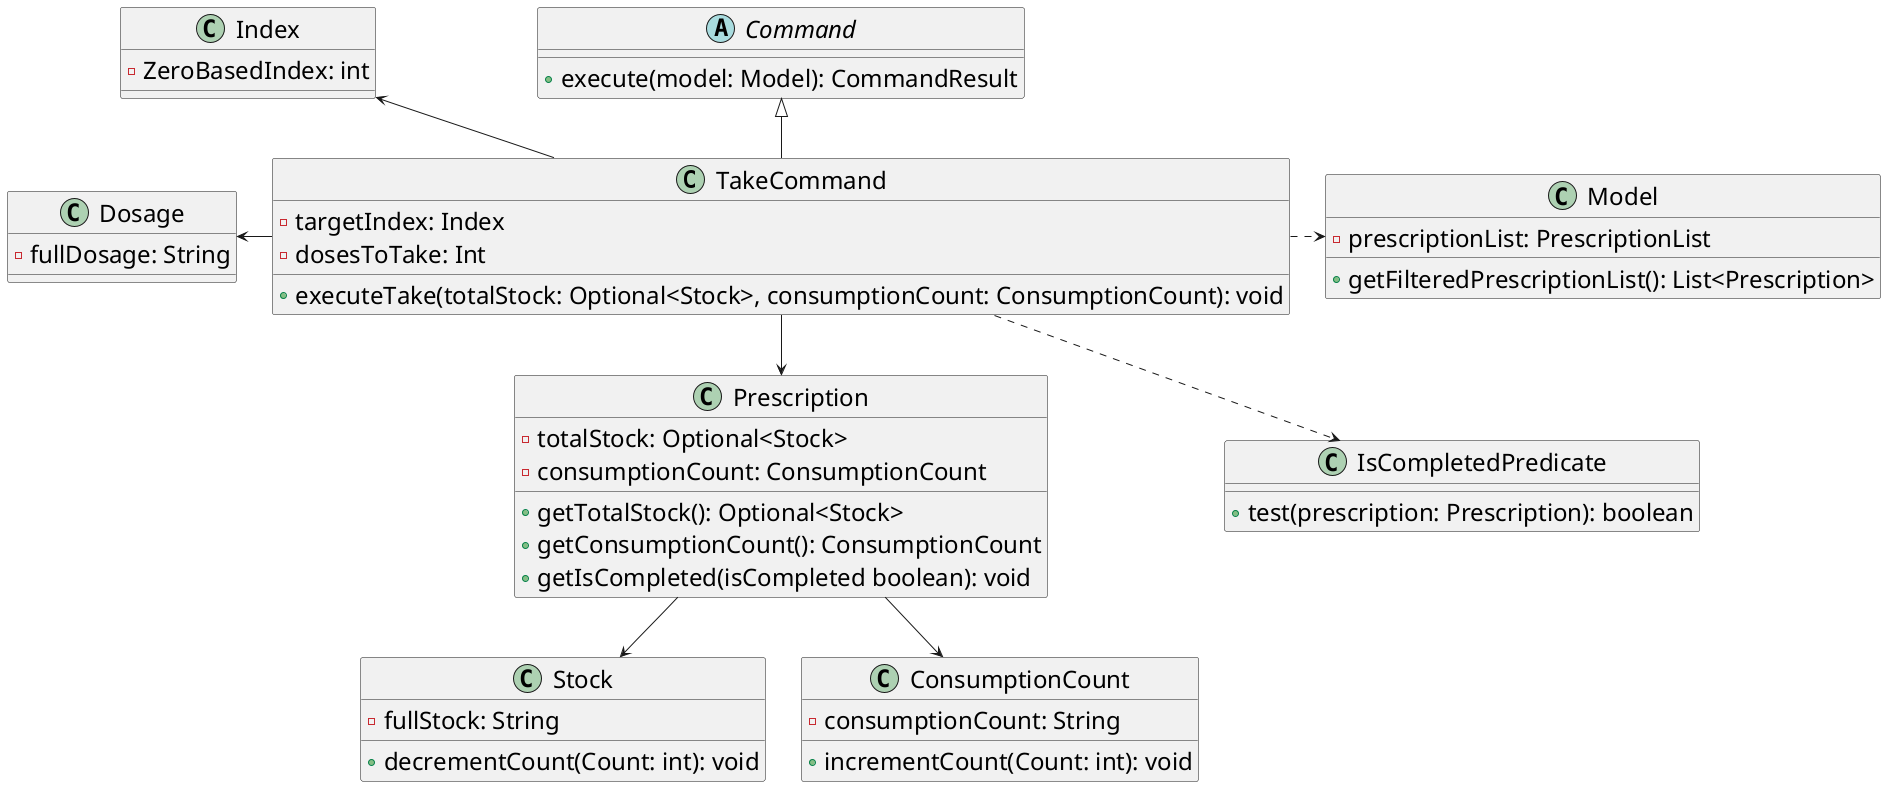 @startuml TakeCommandClassDiagram
skinparam DefaultFontSize 24

class TakeCommand {
  - targetIndex: Index
  - dosesToTake: Int
  + executeTake(totalStock: Optional<Stock>, consumptionCount: ConsumptionCount): void
}

abstract class Command {
  + execute(model: Model): CommandResult
}

class Index {
  - ZeroBasedIndex: int
}

class Dosage {
  - fullDosage: String
}

class Model {
  - prescriptionList: PrescriptionList
  + getFilteredPrescriptionList(): List<Prescription>
}

class IsCompletedPredicate {
  + test(prescription: Prescription): boolean
}

class Prescription {
  - totalStock: Optional<Stock>
  - consumptionCount: ConsumptionCount
  + getTotalStock(): Optional<Stock>
  + getConsumptionCount(): ConsumptionCount
  + getIsCompleted(isCompleted boolean): void
}

class Stock {
  - fullStock: String
  + decrementCount(Count: int): void
}

class ConsumptionCount {
  - consumptionCount: String
  + incrementCount(Count: int): void
}

Command <|-down- TakeCommand
Index <-down- TakeCommand
Dosage <-right- TakeCommand
Index <-[hidden]- Dosage
Model <.left. TakeCommand
IsCompletedPredicate <.left. TakeCommand
Model <-[hidden]- IsCompletedPredicate
Prescription <-up- TakeCommand
Stock <-up- Prescription
ConsumptionCount <-up- Prescription

@enduml
